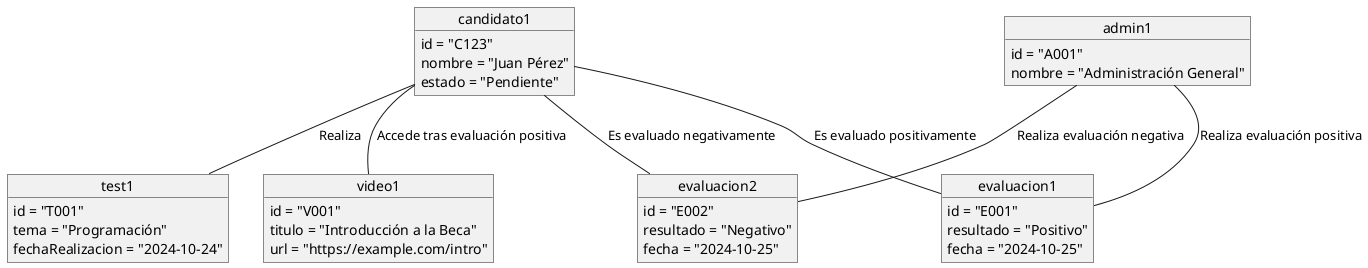 @startuml
' Objeto que representa a un candidato específico
object candidato1 {
  id = "C123"
  nombre = "Juan Pérez"
  estado = "Pendiente"
}

' Objeto que representa un test específico
object test1 {
  id = "T001"
  tema = "Programación"
  fechaRealizacion = "2024-10-24"
}

' Objeto que representa una evaluación realizada
object evaluacion1 {
  id = "E001"
  resultado = "Positivo"
  fecha = "2024-10-25"
}

object evaluacion2 {
  id = "E002"
  resultado = "Negativo"
  fecha = "2024-10-25"
}

' Objeto que representa un video tutorial específico
object video1 {
  id = "V001"
  titulo = "Introducción a la Beca"
  url = "https://example.com/intro"
}

' Objeto que representa la administración encargada de la evaluación
object admin1 {
  id = "A001"
  nombre = "Administración General"
}

' Relaciones entre los objetos
candidato1 -- test1 : Realiza
candidato1 -- evaluacion1 : Es evaluado positivamente
candidato1 -- evaluacion2 : Es evaluado negativamente
candidato1 -- video1 : Accede tras evaluación positiva
admin1 -- evaluacion1 : Realiza evaluación positiva
admin1 -- evaluacion2 : Realiza evaluación negativa

@enduml
